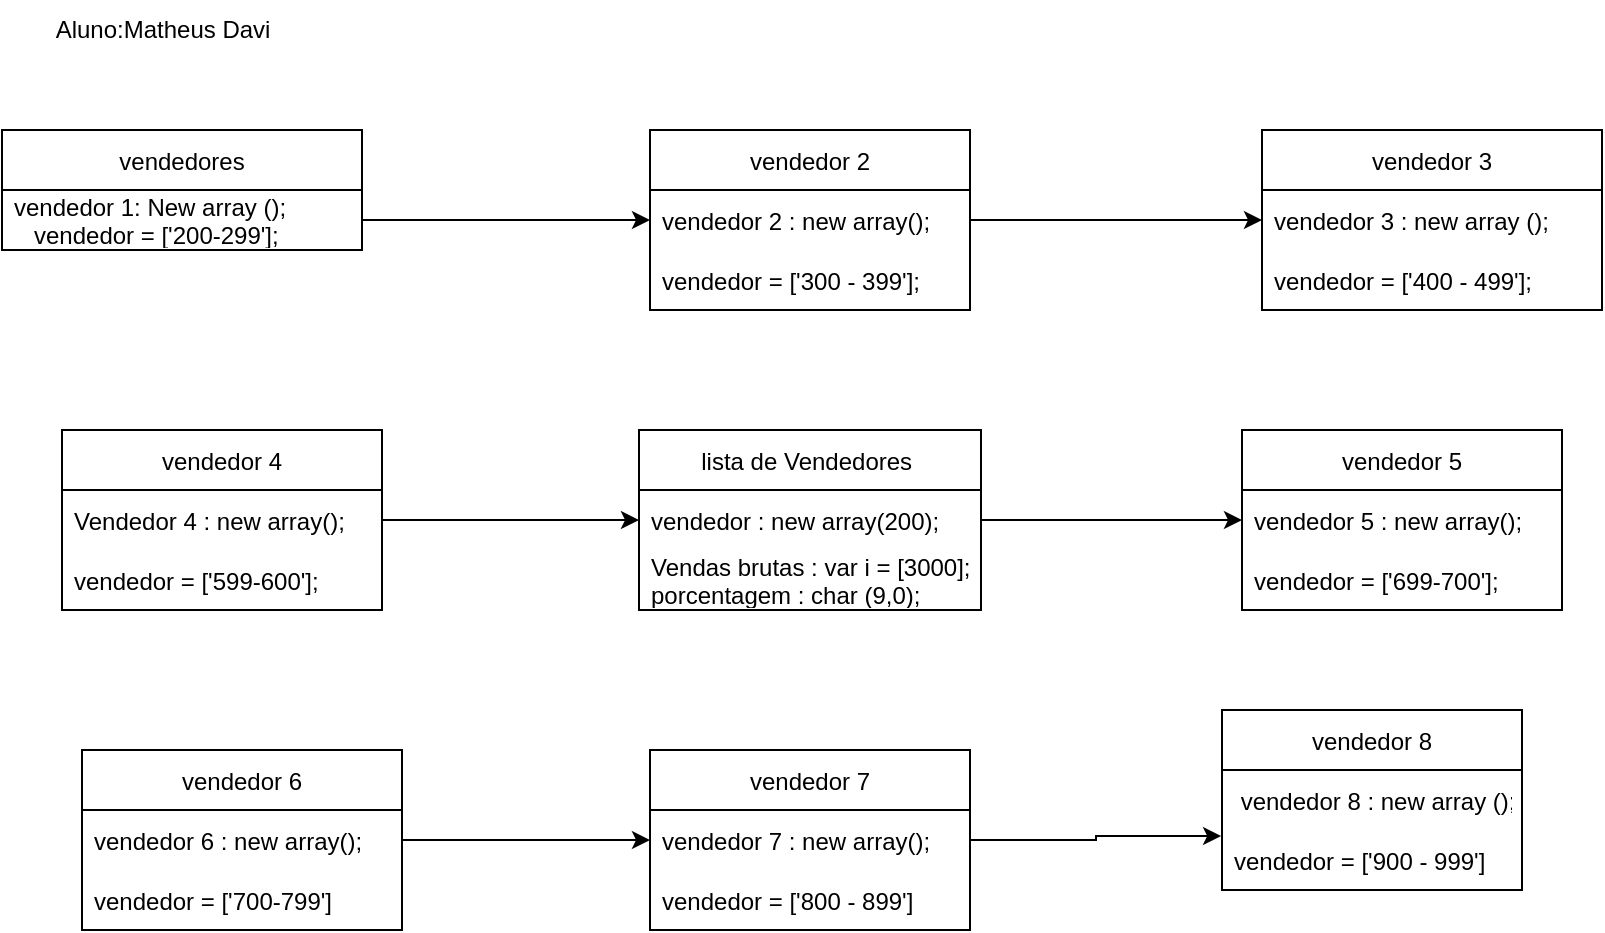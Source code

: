 <mxfile version="20.4.0" type="github">
  <diagram id="hnyBjceNm_G6Duu9VV6d" name="Página-1">
    <mxGraphModel dx="1138" dy="603" grid="1" gridSize="10" guides="1" tooltips="1" connect="1" arrows="1" fold="1" page="1" pageScale="1" pageWidth="827" pageHeight="1169" math="0" shadow="0">
      <root>
        <mxCell id="0" />
        <mxCell id="1" parent="0" />
        <mxCell id="tNnkSR3QA8XLn19xfvzL-1" value="Aluno:Matheus Davi" style="text;html=1;align=center;verticalAlign=middle;resizable=0;points=[];autosize=1;strokeColor=none;fillColor=none;" vertex="1" parent="1">
          <mxGeometry x="25" y="15" width="130" height="30" as="geometry" />
        </mxCell>
        <mxCell id="tNnkSR3QA8XLn19xfvzL-42" value="" style="edgeStyle=orthogonalEdgeStyle;rounded=0;orthogonalLoop=1;jettySize=auto;html=1;startArrow=none;" edge="1" parent="1" source="tNnkSR3QA8XLn19xfvzL-5" target="tNnkSR3QA8XLn19xfvzL-9">
          <mxGeometry relative="1" as="geometry">
            <mxPoint x="260" y="110" as="targetPoint" />
          </mxGeometry>
        </mxCell>
        <mxCell id="tNnkSR3QA8XLn19xfvzL-4" value=" vendedores " style="swimlane;fontStyle=0;childLayout=stackLayout;horizontal=1;startSize=30;horizontalStack=0;resizeParent=1;resizeParentMax=0;resizeLast=0;collapsible=1;marginBottom=0;" vertex="1" parent="1">
          <mxGeometry x="10" y="80" width="180" height="60" as="geometry" />
        </mxCell>
        <mxCell id="tNnkSR3QA8XLn19xfvzL-47" value="" style="edgeStyle=orthogonalEdgeStyle;rounded=0;orthogonalLoop=1;jettySize=auto;html=1;" edge="1" parent="1" source="tNnkSR3QA8XLn19xfvzL-8">
          <mxGeometry relative="1" as="geometry">
            <mxPoint x="640" y="125" as="targetPoint" />
          </mxGeometry>
        </mxCell>
        <mxCell id="tNnkSR3QA8XLn19xfvzL-8" value="vendedor 2" style="swimlane;fontStyle=0;childLayout=stackLayout;horizontal=1;startSize=30;horizontalStack=0;resizeParent=1;resizeParentMax=0;resizeLast=0;collapsible=1;marginBottom=0;" vertex="1" parent="1">
          <mxGeometry x="334" y="80" width="160" height="90" as="geometry" />
        </mxCell>
        <mxCell id="tNnkSR3QA8XLn19xfvzL-9" value="vendedor 2 : new array();" style="text;strokeColor=none;fillColor=none;align=left;verticalAlign=middle;spacingLeft=4;spacingRight=4;overflow=hidden;points=[[0,0.5],[1,0.5]];portConstraint=eastwest;rotatable=0;" vertex="1" parent="tNnkSR3QA8XLn19xfvzL-8">
          <mxGeometry y="30" width="160" height="30" as="geometry" />
        </mxCell>
        <mxCell id="tNnkSR3QA8XLn19xfvzL-11" value="vendedor = [&#39;300 - 399&#39;];" style="text;strokeColor=none;fillColor=none;align=left;verticalAlign=middle;spacingLeft=4;spacingRight=4;overflow=hidden;points=[[0,0.5],[1,0.5]];portConstraint=eastwest;rotatable=0;" vertex="1" parent="tNnkSR3QA8XLn19xfvzL-8">
          <mxGeometry y="60" width="160" height="30" as="geometry" />
        </mxCell>
        <mxCell id="tNnkSR3QA8XLn19xfvzL-12" value="vendedor 3" style="swimlane;fontStyle=0;childLayout=stackLayout;horizontal=1;startSize=30;horizontalStack=0;resizeParent=1;resizeParentMax=0;resizeLast=0;collapsible=1;marginBottom=0;" vertex="1" parent="1">
          <mxGeometry x="640" y="80" width="170" height="90" as="geometry" />
        </mxCell>
        <mxCell id="tNnkSR3QA8XLn19xfvzL-13" value="vendedor 3 : new array ();" style="text;strokeColor=none;fillColor=none;align=left;verticalAlign=middle;spacingLeft=4;spacingRight=4;overflow=hidden;points=[[0,0.5],[1,0.5]];portConstraint=eastwest;rotatable=0;" vertex="1" parent="tNnkSR3QA8XLn19xfvzL-12">
          <mxGeometry y="30" width="170" height="30" as="geometry" />
        </mxCell>
        <mxCell id="tNnkSR3QA8XLn19xfvzL-14" value="vendedor = [&#39;400 - 499&#39;];" style="text;strokeColor=none;fillColor=none;align=left;verticalAlign=middle;spacingLeft=4;spacingRight=4;overflow=hidden;points=[[0,0.5],[1,0.5]];portConstraint=eastwest;rotatable=0;" vertex="1" parent="tNnkSR3QA8XLn19xfvzL-12">
          <mxGeometry y="60" width="170" height="30" as="geometry" />
        </mxCell>
        <mxCell id="tNnkSR3QA8XLn19xfvzL-49" value="" style="edgeStyle=orthogonalEdgeStyle;rounded=0;orthogonalLoop=1;jettySize=auto;html=1;entryX=0;entryY=0.5;entryDx=0;entryDy=0;" edge="1" parent="1" source="tNnkSR3QA8XLn19xfvzL-16" target="tNnkSR3QA8XLn19xfvzL-21">
          <mxGeometry relative="1" as="geometry">
            <mxPoint x="320" y="275" as="targetPoint" />
          </mxGeometry>
        </mxCell>
        <mxCell id="tNnkSR3QA8XLn19xfvzL-16" value="vendedor 4" style="swimlane;fontStyle=0;childLayout=stackLayout;horizontal=1;startSize=30;horizontalStack=0;resizeParent=1;resizeParentMax=0;resizeLast=0;collapsible=1;marginBottom=0;" vertex="1" parent="1">
          <mxGeometry x="40" y="230" width="160" height="90" as="geometry" />
        </mxCell>
        <mxCell id="tNnkSR3QA8XLn19xfvzL-18" value="Vendedor 4 : new array();" style="text;strokeColor=none;fillColor=none;align=left;verticalAlign=middle;spacingLeft=4;spacingRight=4;overflow=hidden;points=[[0,0.5],[1,0.5]];portConstraint=eastwest;rotatable=0;" vertex="1" parent="tNnkSR3QA8XLn19xfvzL-16">
          <mxGeometry y="30" width="160" height="30" as="geometry" />
        </mxCell>
        <mxCell id="tNnkSR3QA8XLn19xfvzL-19" value="vendedor = [&#39;599-600&#39;];" style="text;strokeColor=none;fillColor=none;align=left;verticalAlign=middle;spacingLeft=4;spacingRight=4;overflow=hidden;points=[[0,0.5],[1,0.5]];portConstraint=eastwest;rotatable=0;" vertex="1" parent="tNnkSR3QA8XLn19xfvzL-16">
          <mxGeometry y="60" width="160" height="30" as="geometry" />
        </mxCell>
        <mxCell id="tNnkSR3QA8XLn19xfvzL-51" value="" style="edgeStyle=orthogonalEdgeStyle;rounded=0;orthogonalLoop=1;jettySize=auto;html=1;entryX=0;entryY=0.5;entryDx=0;entryDy=0;" edge="1" parent="1" source="tNnkSR3QA8XLn19xfvzL-20" target="tNnkSR3QA8XLn19xfvzL-26">
          <mxGeometry relative="1" as="geometry">
            <mxPoint x="625" y="275" as="targetPoint" />
          </mxGeometry>
        </mxCell>
        <mxCell id="tNnkSR3QA8XLn19xfvzL-20" value="lista de Vendedores " style="swimlane;fontStyle=0;childLayout=stackLayout;horizontal=1;startSize=30;horizontalStack=0;resizeParent=1;resizeParentMax=0;resizeLast=0;collapsible=1;marginBottom=0;" vertex="1" parent="1">
          <mxGeometry x="328.5" y="230" width="171" height="90" as="geometry" />
        </mxCell>
        <mxCell id="tNnkSR3QA8XLn19xfvzL-21" value="vendedor : new array(200);" style="text;strokeColor=none;fillColor=none;align=left;verticalAlign=middle;spacingLeft=4;spacingRight=4;overflow=hidden;points=[[0,0.5],[1,0.5]];portConstraint=eastwest;rotatable=0;" vertex="1" parent="tNnkSR3QA8XLn19xfvzL-20">
          <mxGeometry y="30" width="171" height="30" as="geometry" />
        </mxCell>
        <mxCell id="tNnkSR3QA8XLn19xfvzL-22" value="Vendas brutas : var i = [3000];&#xa;porcentagem : char (9,0);" style="text;strokeColor=none;fillColor=none;align=left;verticalAlign=middle;spacingLeft=4;spacingRight=4;overflow=hidden;points=[[0,0.5],[1,0.5]];portConstraint=eastwest;rotatable=0;" vertex="1" parent="tNnkSR3QA8XLn19xfvzL-20">
          <mxGeometry y="60" width="171" height="30" as="geometry" />
        </mxCell>
        <mxCell id="tNnkSR3QA8XLn19xfvzL-24" value="vendedor 5" style="swimlane;fontStyle=0;childLayout=stackLayout;horizontal=1;startSize=30;horizontalStack=0;resizeParent=1;resizeParentMax=0;resizeLast=0;collapsible=1;marginBottom=0;" vertex="1" parent="1">
          <mxGeometry x="630" y="230" width="160" height="90" as="geometry" />
        </mxCell>
        <mxCell id="tNnkSR3QA8XLn19xfvzL-26" value="vendedor 5 : new array();" style="text;strokeColor=none;fillColor=none;align=left;verticalAlign=middle;spacingLeft=4;spacingRight=4;overflow=hidden;points=[[0,0.5],[1,0.5]];portConstraint=eastwest;rotatable=0;" vertex="1" parent="tNnkSR3QA8XLn19xfvzL-24">
          <mxGeometry y="30" width="160" height="30" as="geometry" />
        </mxCell>
        <mxCell id="tNnkSR3QA8XLn19xfvzL-27" value="vendedor = [&#39;699-700&#39;];" style="text;strokeColor=none;fillColor=none;align=left;verticalAlign=middle;spacingLeft=4;spacingRight=4;overflow=hidden;points=[[0,0.5],[1,0.5]];portConstraint=eastwest;rotatable=0;" vertex="1" parent="tNnkSR3QA8XLn19xfvzL-24">
          <mxGeometry y="60" width="160" height="30" as="geometry" />
        </mxCell>
        <mxCell id="tNnkSR3QA8XLn19xfvzL-53" value="" style="edgeStyle=orthogonalEdgeStyle;rounded=0;orthogonalLoop=1;jettySize=auto;html=1;entryX=0;entryY=0.5;entryDx=0;entryDy=0;" edge="1" parent="1" source="tNnkSR3QA8XLn19xfvzL-28" target="tNnkSR3QA8XLn19xfvzL-33">
          <mxGeometry relative="1" as="geometry">
            <mxPoint x="330" y="435" as="targetPoint" />
          </mxGeometry>
        </mxCell>
        <mxCell id="tNnkSR3QA8XLn19xfvzL-28" value="vendedor 6" style="swimlane;fontStyle=0;childLayout=stackLayout;horizontal=1;startSize=30;horizontalStack=0;resizeParent=1;resizeParentMax=0;resizeLast=0;collapsible=1;marginBottom=0;" vertex="1" parent="1">
          <mxGeometry x="50" y="390" width="160" height="90" as="geometry" />
        </mxCell>
        <mxCell id="tNnkSR3QA8XLn19xfvzL-29" value="vendedor 6 : new array();" style="text;strokeColor=none;fillColor=none;align=left;verticalAlign=middle;spacingLeft=4;spacingRight=4;overflow=hidden;points=[[0,0.5],[1,0.5]];portConstraint=eastwest;rotatable=0;" vertex="1" parent="tNnkSR3QA8XLn19xfvzL-28">
          <mxGeometry y="30" width="160" height="30" as="geometry" />
        </mxCell>
        <mxCell id="tNnkSR3QA8XLn19xfvzL-30" value="vendedor = [&#39;700-799&#39;]" style="text;strokeColor=none;fillColor=none;align=left;verticalAlign=middle;spacingLeft=4;spacingRight=4;overflow=hidden;points=[[0,0.5],[1,0.5]];portConstraint=eastwest;rotatable=0;" vertex="1" parent="tNnkSR3QA8XLn19xfvzL-28">
          <mxGeometry y="60" width="160" height="30" as="geometry" />
        </mxCell>
        <mxCell id="tNnkSR3QA8XLn19xfvzL-57" value="" style="edgeStyle=orthogonalEdgeStyle;rounded=0;orthogonalLoop=1;jettySize=auto;html=1;entryX=-0.003;entryY=0.1;entryDx=0;entryDy=0;entryPerimeter=0;" edge="1" parent="1" source="tNnkSR3QA8XLn19xfvzL-32" target="tNnkSR3QA8XLn19xfvzL-38">
          <mxGeometry relative="1" as="geometry">
            <mxPoint x="614" y="435" as="targetPoint" />
          </mxGeometry>
        </mxCell>
        <mxCell id="tNnkSR3QA8XLn19xfvzL-32" value="vendedor 7" style="swimlane;fontStyle=0;childLayout=stackLayout;horizontal=1;startSize=30;horizontalStack=0;resizeParent=1;resizeParentMax=0;resizeLast=0;collapsible=1;marginBottom=0;" vertex="1" parent="1">
          <mxGeometry x="334" y="390" width="160" height="90" as="geometry" />
        </mxCell>
        <mxCell id="tNnkSR3QA8XLn19xfvzL-33" value="vendedor 7 : new array();" style="text;strokeColor=none;fillColor=none;align=left;verticalAlign=middle;spacingLeft=4;spacingRight=4;overflow=hidden;points=[[0,0.5],[1,0.5]];portConstraint=eastwest;rotatable=0;" vertex="1" parent="tNnkSR3QA8XLn19xfvzL-32">
          <mxGeometry y="30" width="160" height="30" as="geometry" />
        </mxCell>
        <mxCell id="tNnkSR3QA8XLn19xfvzL-34" value="vendedor = [&#39;800 - 899&#39;]" style="text;strokeColor=none;fillColor=none;align=left;verticalAlign=middle;spacingLeft=4;spacingRight=4;overflow=hidden;points=[[0,0.5],[1,0.5]];portConstraint=eastwest;rotatable=0;" vertex="1" parent="tNnkSR3QA8XLn19xfvzL-32">
          <mxGeometry y="60" width="160" height="30" as="geometry" />
        </mxCell>
        <mxCell id="tNnkSR3QA8XLn19xfvzL-36" value="vendedor 8" style="swimlane;fontStyle=0;childLayout=stackLayout;horizontal=1;startSize=30;horizontalStack=0;resizeParent=1;resizeParentMax=0;resizeLast=0;collapsible=1;marginBottom=0;" vertex="1" parent="1">
          <mxGeometry x="620" y="370" width="150" height="90" as="geometry" />
        </mxCell>
        <mxCell id="tNnkSR3QA8XLn19xfvzL-37" value=" vendedor 8 : new array ();" style="text;strokeColor=none;fillColor=none;align=left;verticalAlign=middle;spacingLeft=4;spacingRight=4;overflow=hidden;points=[[0,0.5],[1,0.5]];portConstraint=eastwest;rotatable=0;" vertex="1" parent="tNnkSR3QA8XLn19xfvzL-36">
          <mxGeometry y="30" width="150" height="30" as="geometry" />
        </mxCell>
        <mxCell id="tNnkSR3QA8XLn19xfvzL-38" value="vendedor = [&#39;900 - 999&#39;]" style="text;strokeColor=none;fillColor=none;align=left;verticalAlign=middle;spacingLeft=4;spacingRight=4;overflow=hidden;points=[[0,0.5],[1,0.5]];portConstraint=eastwest;rotatable=0;" vertex="1" parent="tNnkSR3QA8XLn19xfvzL-36">
          <mxGeometry y="60" width="150" height="30" as="geometry" />
        </mxCell>
        <mxCell id="tNnkSR3QA8XLn19xfvzL-5" value="vendedor 1: New array ();&#xa;   vendedor = [&#39;200-299&#39;];" style="text;strokeColor=none;fillColor=none;align=left;verticalAlign=middle;spacingLeft=4;spacingRight=4;overflow=hidden;points=[[0,0.5],[1,0.5]];portConstraint=eastwest;rotatable=0;" vertex="1" parent="1">
          <mxGeometry x="10" y="110" width="180" height="30" as="geometry" />
        </mxCell>
      </root>
    </mxGraphModel>
  </diagram>
</mxfile>

